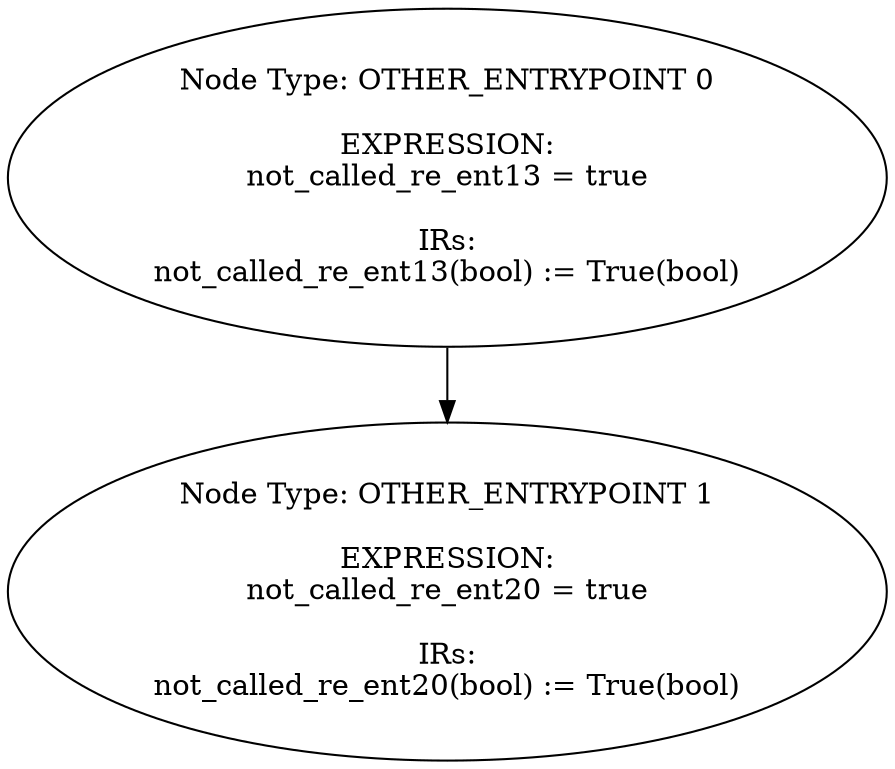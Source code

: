 digraph{
0[label="Node Type: OTHER_ENTRYPOINT 0

EXPRESSION:
not_called_re_ent13 = true

IRs:
not_called_re_ent13(bool) := True(bool)"];
0->1;
1[label="Node Type: OTHER_ENTRYPOINT 1

EXPRESSION:
not_called_re_ent20 = true

IRs:
not_called_re_ent20(bool) := True(bool)"];
}
